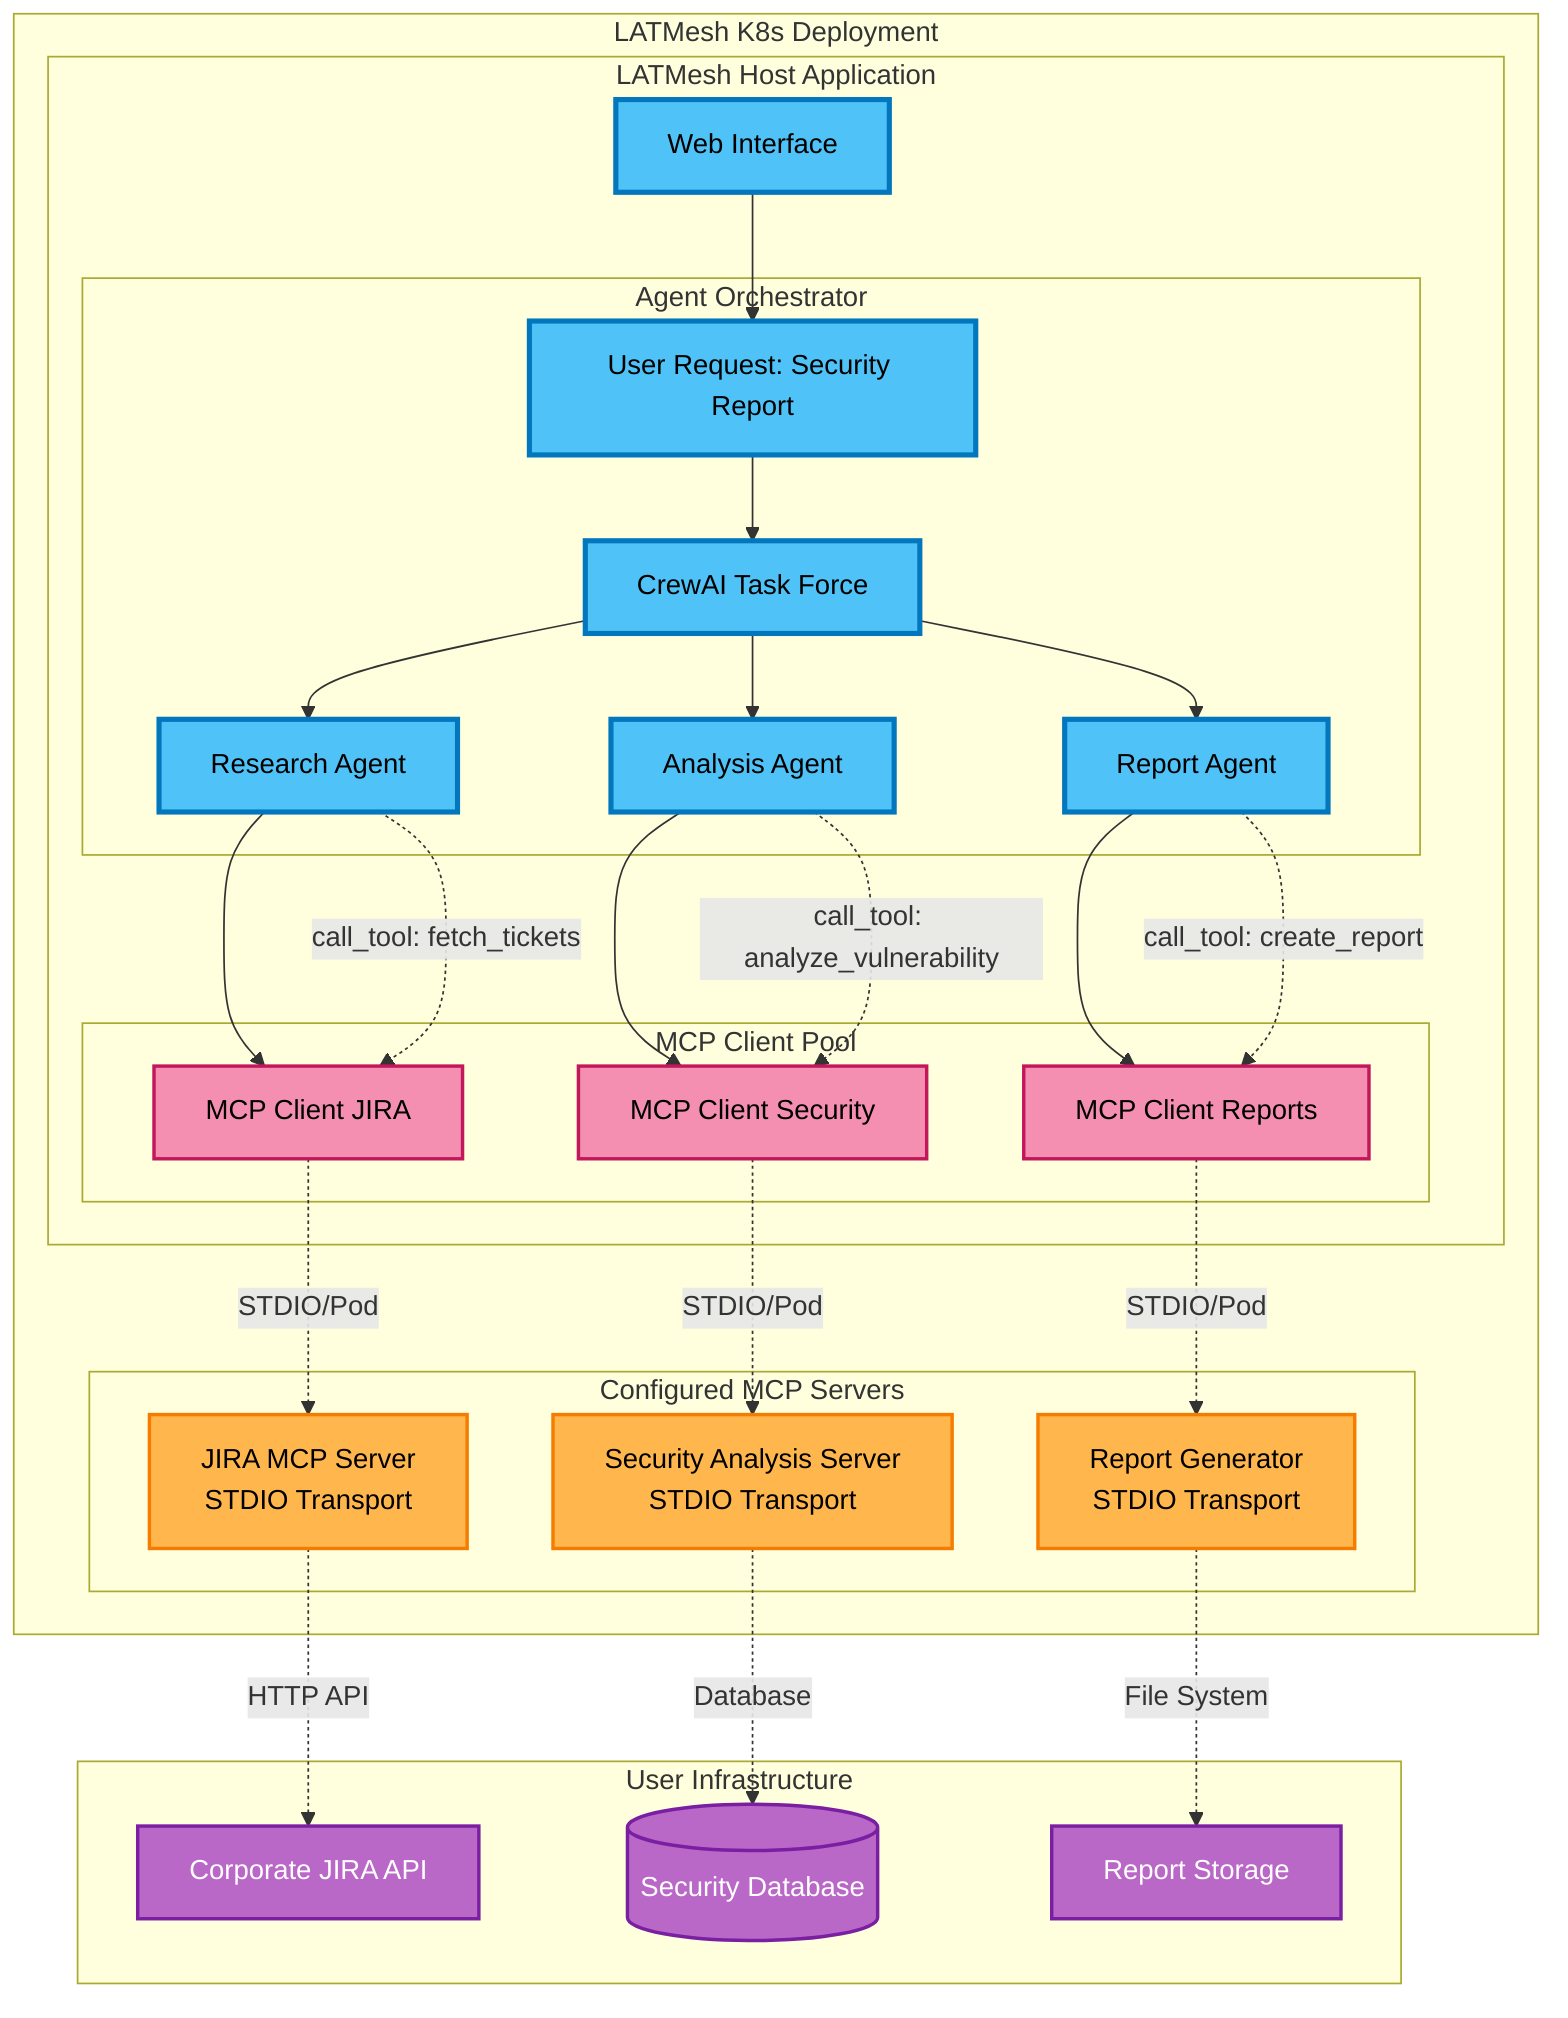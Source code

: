 flowchart TD
    subgraph "LATMesh K8s Deployment"
        subgraph "LATMesh Host Application"
            WebUI[Web Interface]
            
            subgraph "Agent Orchestrator"
                A[User Request: Security Report]
                B[CrewAI Task Force]
                C[Research Agent]
                D[Analysis Agent] 
                E[Report Agent]
            end
            
            subgraph "MCP Client Pool"
                Client1[MCP Client JIRA]
                Client2[MCP Client Security] 
                Client3[MCP Client Reports]
            end
        end
        
        subgraph "Configured MCP Servers"
            JiraMCP[JIRA MCP Server<br/>STDIO Transport]
            SecMCP[Security Analysis Server<br/>STDIO Transport]
            ReportMCP[Report Generator<br/>STDIO Transport]
        end
    end

    subgraph "User Infrastructure"
        JiraAPI[Corporate JIRA API]
        SecDB[(Security Database)]
        ReportStore[Report Storage]
    end

    %% UI Flow
    WebUI --> A
    A --> B
    B --> C
    B --> D  
    B --> E
    
    %% Agent to MCP Client Connections
    C --> Client1
    D --> Client2
    E --> Client3
    
    %% MCP Client to Server Connections
    Client1 -.->|STDIO/Pod| JiraMCP
    Client2 -.->|STDIO/Pod| SecMCP
    Client3 -.->|STDIO/Pod| ReportMCP
    
    %% Server to Infrastructure
    JiraMCP -.->|HTTP API| JiraAPI
    SecMCP -.->|Database| SecDB
    ReportMCP -.->|File System| ReportStore
    
    %% MCP Tool Calls
    C -.->|call_tool: fetch_tickets| Client1
    D -.->|call_tool: analyze_vulnerability| Client2
    E -.->|call_tool: create_report| Client3

    classDef host fill:#4fc3f7,stroke:#0277bd,stroke-width:3px,color:#000
    classDef agent fill:#81c784,stroke:#388e3c,stroke-width:2px,color:#000
    classDef client fill:#f48fb1,stroke:#c2185b,stroke-width:2px,color:#000
    classDef server fill:#ffb74d,stroke:#f57c00,stroke-width:2px,color:#000
    classDef infra fill:#ba68c8,stroke:#7b1fa2,stroke-width:2px,color:#fff

    class WebUI,A,B,C,D,E host
    class Client1,Client2,Client3 client
    class JiraMCP,SecMCP,ReportMCP server
    class JiraAPI,SecDB,ReportStore infra